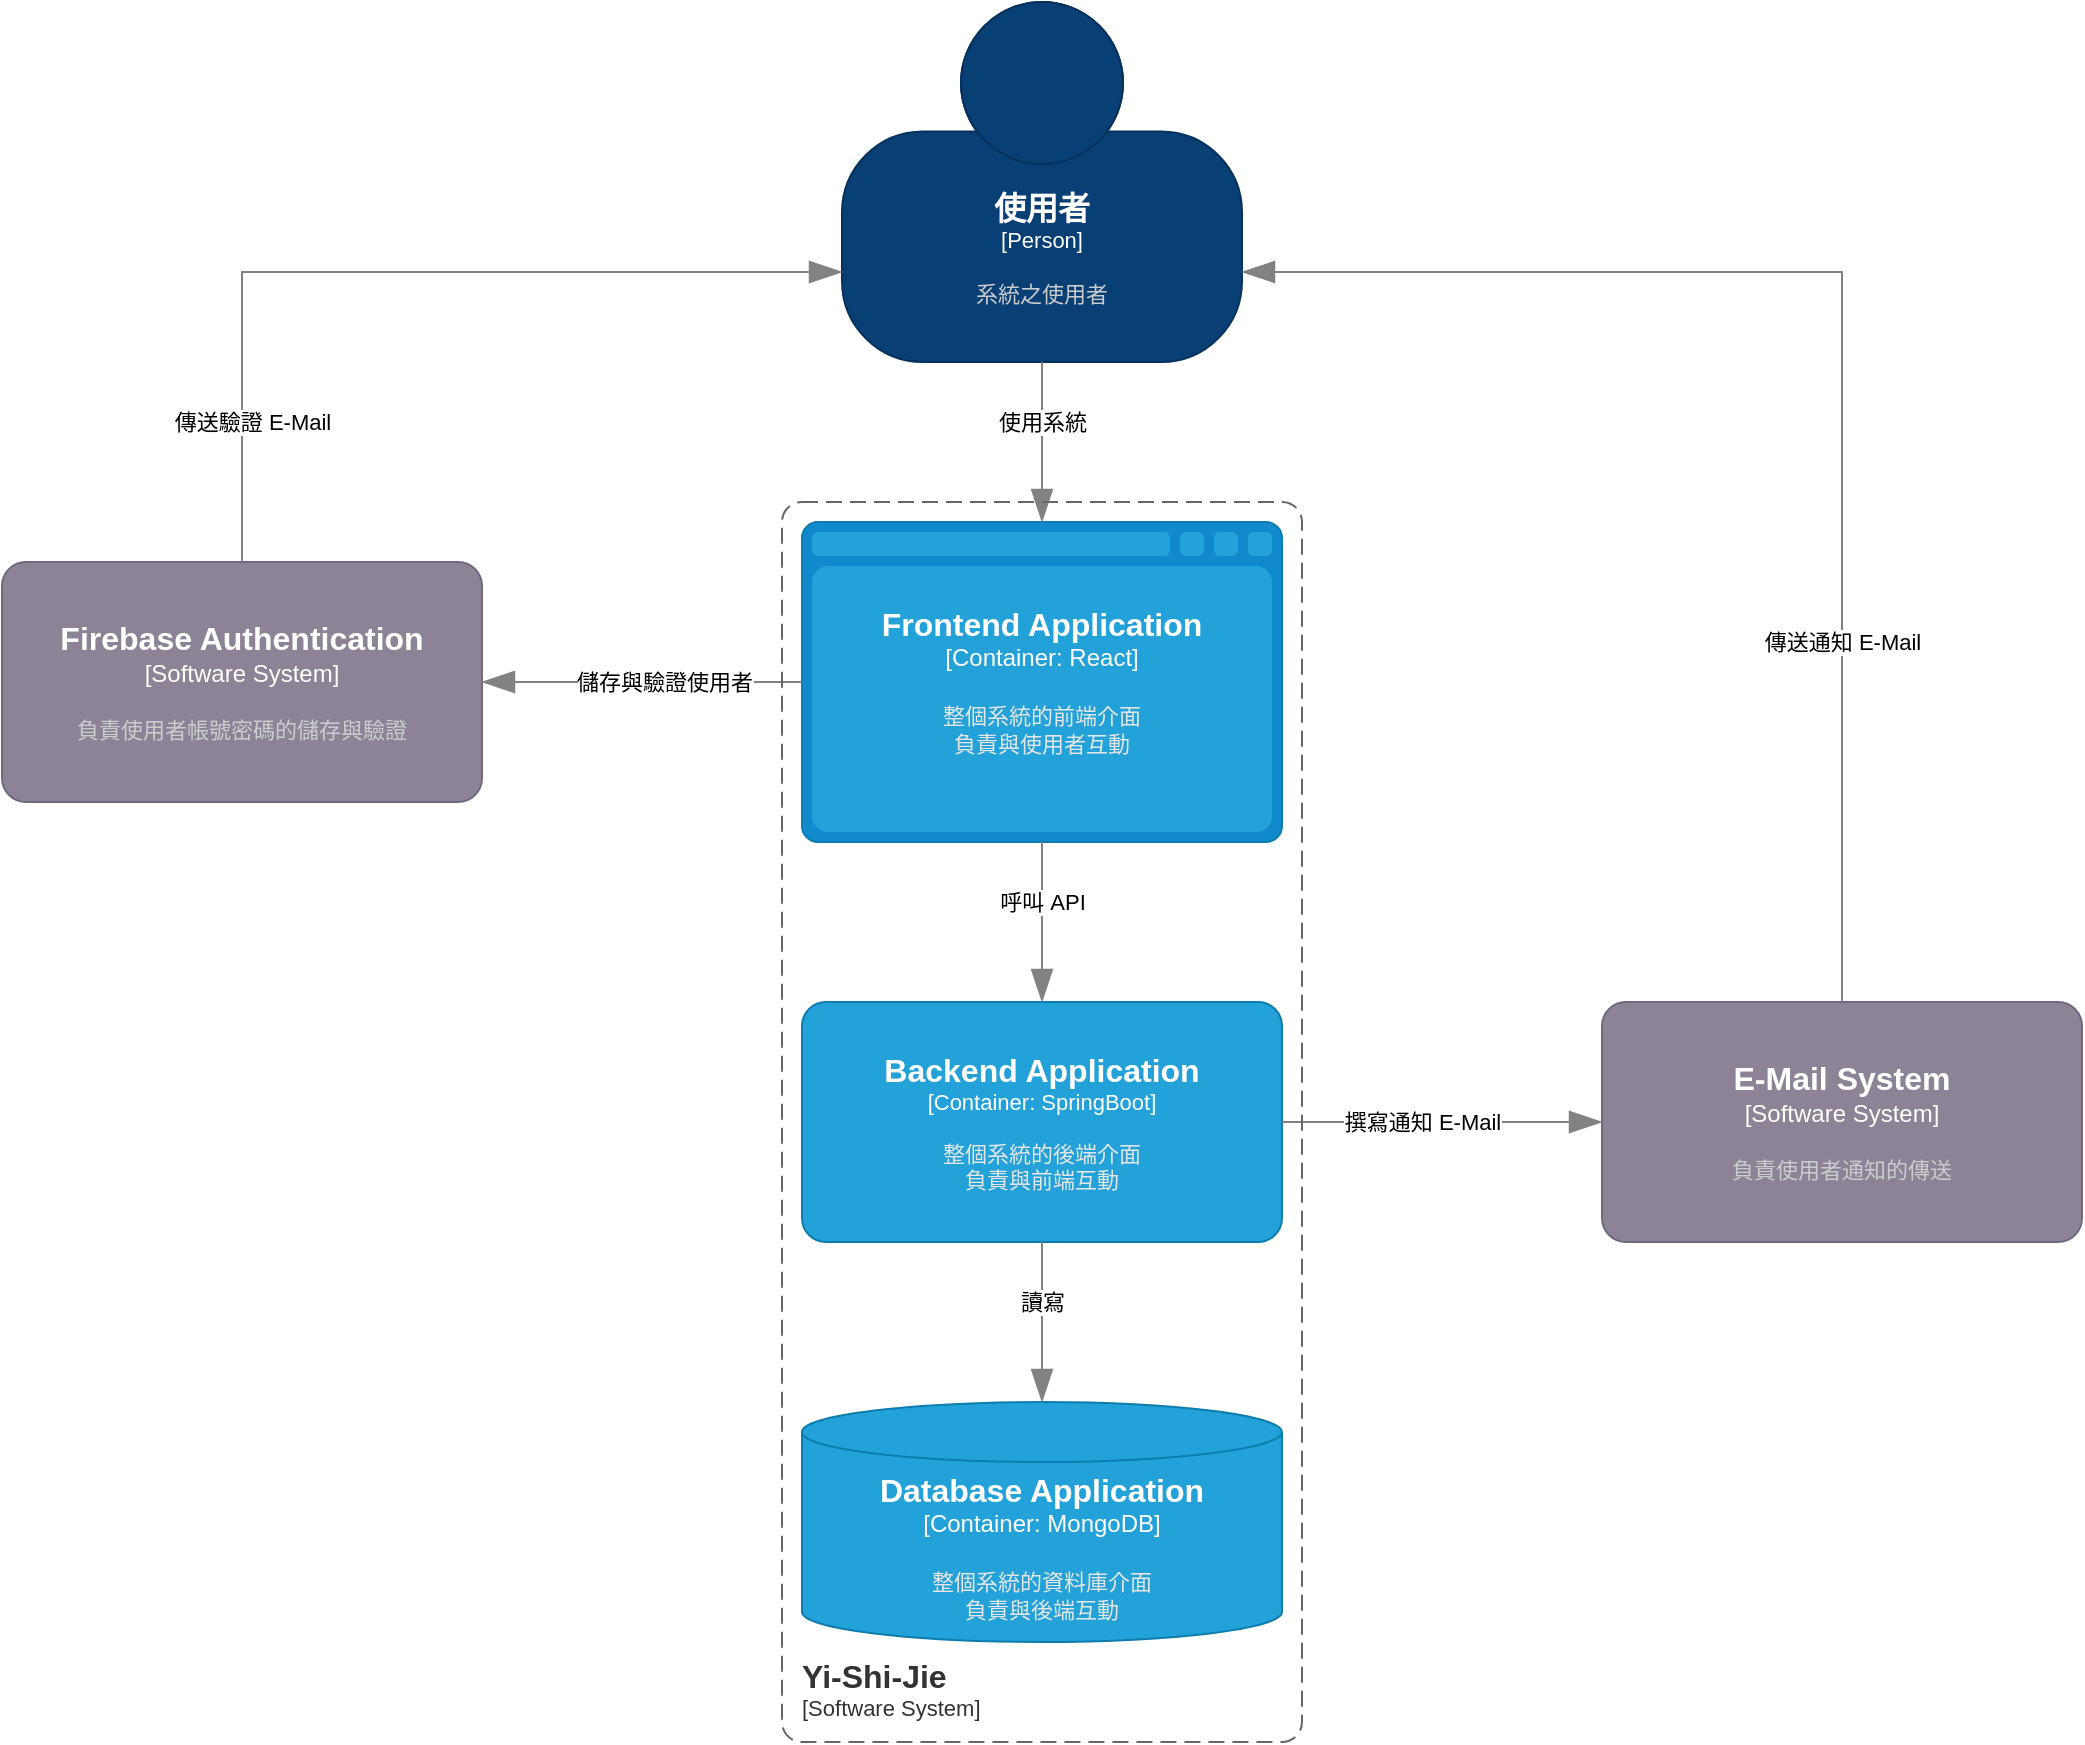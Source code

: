 <mxfile version="26.0.2">
  <diagram name="第 1 页" id="UElYH2GhjZ-hduoGdeAJ">
    <mxGraphModel dx="2206" dy="1952" grid="1" gridSize="10" guides="1" tooltips="1" connect="1" arrows="1" fold="1" page="1" pageScale="1" pageWidth="827" pageHeight="1169" math="0" shadow="0">
      <root>
        <mxCell id="0" />
        <mxCell id="1" parent="0" />
        <object placeholders="1" c4Name="Frontend Application&#xa;" c4Type="Container" c4Technology="React" c4Description="整個系統的前端介面&#xa;負責與使用者互動" label="&lt;font style=&quot;font-size: 16px&quot;&gt;&lt;b&gt;%c4Name%&lt;/b&gt;&lt;/font&gt;&lt;div&gt;[%c4Type%:&amp;nbsp;%c4Technology%]&lt;/div&gt;&lt;br&gt;&lt;div&gt;&lt;font style=&quot;font-size: 11px&quot;&gt;&lt;font color=&quot;#E6E6E6&quot;&gt;%c4Description%&lt;/font&gt;&lt;/div&gt;" id="xspv0pfg9LOaOHLcF0pi-1">
          <mxCell style="shape=mxgraph.c4.webBrowserContainer2;whiteSpace=wrap;html=1;boundedLbl=1;rounded=0;labelBackgroundColor=none;strokeColor=#118ACD;fillColor=#23A2D9;strokeColor=#118ACD;strokeColor2=#0E7DAD;fontSize=12;fontColor=#ffffff;align=center;metaEdit=1;points=[[0.5,0,0],[1,0.25,0],[1,0.5,0],[1,0.75,0],[0.5,1,0],[0,0.75,0],[0,0.5,0],[0,0.25,0]];resizable=0;" parent="1" vertex="1">
            <mxGeometry x="280" y="240" width="240" height="160" as="geometry" />
          </mxCell>
        </object>
        <object placeholders="1" c4Name="使用者" c4Type="Person" c4Description="系統之使用者" label="&lt;font style=&quot;font-size: 16px&quot;&gt;&lt;b&gt;%c4Name%&lt;/b&gt;&lt;/font&gt;&lt;div&gt;[%c4Type%]&lt;/div&gt;&lt;br&gt;&lt;div&gt;&lt;font style=&quot;font-size: 11px&quot;&gt;&lt;font color=&quot;#cccccc&quot;&gt;%c4Description%&lt;/font&gt;&lt;/div&gt;" id="xspv0pfg9LOaOHLcF0pi-2">
          <mxCell style="html=1;fontSize=11;dashed=0;whiteSpace=wrap;fillColor=#083F75;strokeColor=#06315C;fontColor=#ffffff;shape=mxgraph.c4.person2;align=center;metaEdit=1;points=[[0.5,0,0],[1,0.5,0],[1,0.75,0],[0.75,1,0],[0.5,1,0],[0.25,1,0],[0,0.75,0],[0,0.5,0]];resizable=0;" parent="1" vertex="1">
            <mxGeometry x="300" y="-20" width="200" height="180" as="geometry" />
          </mxCell>
        </object>
        <object placeholders="1" c4Name="Backend Application" c4Type="Container" c4Technology="SpringBoot" c4Description="整個系統的後端介面&#xa;負責與前端互動" label="&lt;font style=&quot;font-size: 16px&quot;&gt;&lt;b&gt;%c4Name%&lt;/b&gt;&lt;/font&gt;&lt;div&gt;[%c4Type%: %c4Technology%]&lt;/div&gt;&lt;br&gt;&lt;div&gt;&lt;font style=&quot;font-size: 11px&quot;&gt;&lt;font color=&quot;#E6E6E6&quot;&gt;%c4Description%&lt;/font&gt;&lt;/div&gt;" id="xspv0pfg9LOaOHLcF0pi-3">
          <mxCell style="rounded=1;whiteSpace=wrap;html=1;fontSize=11;labelBackgroundColor=none;fillColor=#23A2D9;fontColor=#ffffff;align=center;arcSize=10;strokeColor=#0E7DAD;metaEdit=1;resizable=0;points=[[0.25,0,0],[0.5,0,0],[0.75,0,0],[1,0.25,0],[1,0.5,0],[1,0.75,0],[0.75,1,0],[0.5,1,0],[0.25,1,0],[0,0.75,0],[0,0.5,0],[0,0.25,0]];" parent="1" vertex="1">
            <mxGeometry x="280" y="480" width="240" height="120" as="geometry" />
          </mxCell>
        </object>
        <object placeholders="1" c4Name="Database Application" c4Type="Container" c4Technology="MongoDB" c4Description="整個系統的資料庫介面&#xa;負責與後端互動" label="&lt;font style=&quot;font-size: 16px&quot;&gt;&lt;b&gt;%c4Name%&lt;/b&gt;&lt;/font&gt;&lt;div&gt;[%c4Type%:&amp;nbsp;%c4Technology%]&lt;/div&gt;&lt;br&gt;&lt;div&gt;&lt;font style=&quot;font-size: 11px&quot;&gt;&lt;font color=&quot;#E6E6E6&quot;&gt;%c4Description%&lt;/font&gt;&lt;/div&gt;" id="xspv0pfg9LOaOHLcF0pi-4">
          <mxCell style="shape=cylinder3;size=15;whiteSpace=wrap;html=1;boundedLbl=1;rounded=0;labelBackgroundColor=none;fillColor=#23A2D9;fontSize=12;fontColor=#ffffff;align=center;strokeColor=#0E7DAD;metaEdit=1;points=[[0.5,0,0],[1,0.25,0],[1,0.5,0],[1,0.75,0],[0.5,1,0],[0,0.75,0],[0,0.5,0],[0,0.25,0]];resizable=0;" parent="1" vertex="1">
            <mxGeometry x="280" y="680" width="240" height="120" as="geometry" />
          </mxCell>
        </object>
        <object placeholders="1" c4Name="Firebase Authentication" c4Type="Software System" c4Description="負責使用者帳號密碼的儲存與驗證" label="&lt;font style=&quot;font-size: 16px&quot;&gt;&lt;b&gt;%c4Name%&lt;/b&gt;&lt;/font&gt;&lt;div&gt;[%c4Type%]&lt;/div&gt;&lt;br&gt;&lt;div&gt;&lt;font style=&quot;font-size: 11px&quot;&gt;&lt;font color=&quot;#cccccc&quot;&gt;%c4Description%&lt;/font&gt;&lt;/div&gt;" id="xspv0pfg9LOaOHLcF0pi-5">
          <mxCell style="rounded=1;whiteSpace=wrap;html=1;labelBackgroundColor=none;fillColor=#8C8496;fontColor=#ffffff;align=center;arcSize=10;strokeColor=#736782;metaEdit=1;resizable=0;points=[[0.25,0,0],[0.5,0,0],[0.75,0,0],[1,0.25,0],[1,0.5,0],[1,0.75,0],[0.75,1,0],[0.5,1,0],[0.25,1,0],[0,0.75,0],[0,0.5,0],[0,0.25,0]];" parent="1" vertex="1">
            <mxGeometry x="-120" y="260" width="240" height="120" as="geometry" />
          </mxCell>
        </object>
        <object placeholders="1" c4Name="E-Mail System" c4Type="Software System" c4Description="負責使用者通知的傳送" label="&lt;font style=&quot;font-size: 16px&quot;&gt;&lt;b&gt;%c4Name%&lt;/b&gt;&lt;/font&gt;&lt;div&gt;[%c4Type%]&lt;/div&gt;&lt;br&gt;&lt;div&gt;&lt;font style=&quot;font-size: 11px&quot;&gt;&lt;font color=&quot;#cccccc&quot;&gt;%c4Description%&lt;/font&gt;&lt;/div&gt;" id="xspv0pfg9LOaOHLcF0pi-6">
          <mxCell style="rounded=1;whiteSpace=wrap;html=1;labelBackgroundColor=none;fillColor=#8C8496;fontColor=#ffffff;align=center;arcSize=10;strokeColor=#736782;metaEdit=1;resizable=0;points=[[0.25,0,0],[0.5,0,0],[0.75,0,0],[1,0.25,0],[1,0.5,0],[1,0.75,0],[0.75,1,0],[0.5,1,0],[0.25,1,0],[0,0.75,0],[0,0.5,0],[0,0.25,0]];" parent="1" vertex="1">
            <mxGeometry x="680" y="480" width="240" height="120" as="geometry" />
          </mxCell>
        </object>
        <object placeholders="1" c4Type="Relationship" id="xspv0pfg9LOaOHLcF0pi-7">
          <mxCell style="endArrow=blockThin;html=1;fontSize=10;fontColor=#404040;strokeWidth=1;endFill=1;strokeColor=#828282;elbow=vertical;metaEdit=1;endSize=14;startSize=14;jumpStyle=arc;jumpSize=16;rounded=0;edgeStyle=orthogonalEdgeStyle;exitX=0.5;exitY=1;exitDx=0;exitDy=0;exitPerimeter=0;entryX=0.5;entryY=0;entryDx=0;entryDy=0;entryPerimeter=0;" parent="1" source="xspv0pfg9LOaOHLcF0pi-2" target="xspv0pfg9LOaOHLcF0pi-1" edge="1">
            <mxGeometry width="240" relative="1" as="geometry">
              <mxPoint x="380" y="350" as="sourcePoint" />
              <mxPoint x="620" y="350" as="targetPoint" />
            </mxGeometry>
          </mxCell>
        </object>
        <mxCell id="xspv0pfg9LOaOHLcF0pi-8" value="使用系統" style="edgeLabel;html=1;align=center;verticalAlign=middle;resizable=0;points=[];" parent="xspv0pfg9LOaOHLcF0pi-7" vertex="1" connectable="0">
          <mxGeometry x="-0.104" relative="1" as="geometry">
            <mxPoint y="-6" as="offset" />
          </mxGeometry>
        </mxCell>
        <object placeholders="1" c4Type="Relationship" id="xspv0pfg9LOaOHLcF0pi-9">
          <mxCell style="endArrow=blockThin;html=1;fontSize=10;fontColor=#404040;strokeWidth=1;endFill=1;strokeColor=#828282;elbow=vertical;metaEdit=1;endSize=14;startSize=14;jumpStyle=arc;jumpSize=16;rounded=0;edgeStyle=orthogonalEdgeStyle;exitX=0.5;exitY=1;exitDx=0;exitDy=0;exitPerimeter=0;" parent="1" source="xspv0pfg9LOaOHLcF0pi-1" target="xspv0pfg9LOaOHLcF0pi-3" edge="1">
            <mxGeometry width="240" relative="1" as="geometry">
              <mxPoint x="380" y="450" as="sourcePoint" />
              <mxPoint x="570" y="580" as="targetPoint" />
            </mxGeometry>
          </mxCell>
        </object>
        <mxCell id="xspv0pfg9LOaOHLcF0pi-10" value="呼叫 API" style="edgeLabel;html=1;align=center;verticalAlign=middle;resizable=0;points=[];" parent="xspv0pfg9LOaOHLcF0pi-9" vertex="1" connectable="0">
          <mxGeometry x="-0.104" relative="1" as="geometry">
            <mxPoint y="-6" as="offset" />
          </mxGeometry>
        </mxCell>
        <object placeholders="1" c4Type="Relationship" id="xspv0pfg9LOaOHLcF0pi-11">
          <mxCell style="endArrow=blockThin;html=1;fontSize=10;fontColor=#404040;strokeWidth=1;endFill=1;strokeColor=#828282;elbow=vertical;metaEdit=1;endSize=14;startSize=14;jumpStyle=arc;jumpSize=16;rounded=0;edgeStyle=orthogonalEdgeStyle;exitX=0.5;exitY=1;exitDx=0;exitDy=0;exitPerimeter=0;" parent="1" source="xspv0pfg9LOaOHLcF0pi-3" target="xspv0pfg9LOaOHLcF0pi-4" edge="1">
            <mxGeometry width="240" relative="1" as="geometry">
              <mxPoint x="640" y="690" as="sourcePoint" />
              <mxPoint x="640" y="810" as="targetPoint" />
            </mxGeometry>
          </mxCell>
        </object>
        <mxCell id="xspv0pfg9LOaOHLcF0pi-12" value="讀寫" style="edgeLabel;html=1;align=center;verticalAlign=middle;resizable=0;points=[];" parent="xspv0pfg9LOaOHLcF0pi-11" vertex="1" connectable="0">
          <mxGeometry x="-0.104" relative="1" as="geometry">
            <mxPoint y="-6" as="offset" />
          </mxGeometry>
        </mxCell>
        <object placeholders="1" c4Type="Relationship" id="xspv0pfg9LOaOHLcF0pi-13">
          <mxCell style="endArrow=blockThin;html=1;fontSize=10;fontColor=#404040;strokeWidth=1;endFill=1;strokeColor=#828282;elbow=vertical;metaEdit=1;endSize=14;startSize=14;jumpStyle=arc;jumpSize=16;rounded=0;edgeStyle=orthogonalEdgeStyle;exitX=0;exitY=0.5;exitDx=0;exitDy=0;exitPerimeter=0;entryX=1;entryY=0.5;entryDx=0;entryDy=0;entryPerimeter=0;" parent="1" source="xspv0pfg9LOaOHLcF0pi-1" target="xspv0pfg9LOaOHLcF0pi-5" edge="1">
            <mxGeometry width="240" relative="1" as="geometry">
              <mxPoint x="410" y="170" as="sourcePoint" />
              <mxPoint x="410" y="290" as="targetPoint" />
            </mxGeometry>
          </mxCell>
        </object>
        <mxCell id="xspv0pfg9LOaOHLcF0pi-14" value="儲存與驗證使用者" style="edgeLabel;html=1;align=center;verticalAlign=middle;resizable=0;points=[];" parent="xspv0pfg9LOaOHLcF0pi-13" vertex="1" connectable="0">
          <mxGeometry x="-0.104" relative="1" as="geometry">
            <mxPoint x="2" as="offset" />
          </mxGeometry>
        </mxCell>
        <object placeholders="1" c4Type="Relationship" id="xspv0pfg9LOaOHLcF0pi-15">
          <mxCell style="endArrow=blockThin;html=1;fontSize=10;fontColor=#404040;strokeWidth=1;endFill=1;strokeColor=#828282;elbow=vertical;metaEdit=1;endSize=14;startSize=14;jumpStyle=arc;jumpSize=16;rounded=0;edgeStyle=orthogonalEdgeStyle;exitX=0.5;exitY=0;exitDx=0;exitDy=0;exitPerimeter=0;entryX=0;entryY=0.75;entryDx=0;entryDy=0;entryPerimeter=0;" parent="1" source="xspv0pfg9LOaOHLcF0pi-5" target="xspv0pfg9LOaOHLcF0pi-2" edge="1">
            <mxGeometry width="240" relative="1" as="geometry">
              <mxPoint x="290" y="370" as="sourcePoint" />
              <mxPoint x="90" y="370" as="targetPoint" />
            </mxGeometry>
          </mxCell>
        </object>
        <mxCell id="xspv0pfg9LOaOHLcF0pi-16" value="傳送驗證 E-Mail" style="edgeLabel;html=1;align=center;verticalAlign=middle;resizable=0;points=[];" parent="xspv0pfg9LOaOHLcF0pi-15" vertex="1" connectable="0">
          <mxGeometry x="-0.104" relative="1" as="geometry">
            <mxPoint x="-50" y="75" as="offset" />
          </mxGeometry>
        </mxCell>
        <object placeholders="1" c4Type="Relationship" id="xspv0pfg9LOaOHLcF0pi-17">
          <mxCell style="endArrow=blockThin;html=1;fontSize=10;fontColor=#404040;strokeWidth=1;endFill=1;strokeColor=#828282;elbow=vertical;metaEdit=1;endSize=14;startSize=14;jumpStyle=arc;jumpSize=16;rounded=0;edgeStyle=orthogonalEdgeStyle;exitX=0.5;exitY=0;exitDx=0;exitDy=0;exitPerimeter=0;entryX=1;entryY=0.75;entryDx=0;entryDy=0;entryPerimeter=0;" parent="1" source="xspv0pfg9LOaOHLcF0pi-6" target="xspv0pfg9LOaOHLcF0pi-2" edge="1">
            <mxGeometry width="240" relative="1" as="geometry">
              <mxPoint x="-30" y="310" as="sourcePoint" />
              <mxPoint x="310" y="125" as="targetPoint" />
            </mxGeometry>
          </mxCell>
        </object>
        <mxCell id="xspv0pfg9LOaOHLcF0pi-18" value="傳送通知 E-Mail" style="edgeLabel;html=1;align=center;verticalAlign=middle;resizable=0;points=[];" parent="xspv0pfg9LOaOHLcF0pi-17" vertex="1" connectable="0">
          <mxGeometry x="-0.104" relative="1" as="geometry">
            <mxPoint y="118" as="offset" />
          </mxGeometry>
        </mxCell>
        <object placeholders="1" c4Type="Relationship" id="xspv0pfg9LOaOHLcF0pi-19">
          <mxCell style="endArrow=blockThin;html=1;fontSize=10;fontColor=#404040;strokeWidth=1;endFill=1;strokeColor=#828282;elbow=vertical;metaEdit=1;endSize=14;startSize=14;jumpStyle=arc;jumpSize=16;rounded=0;edgeStyle=orthogonalEdgeStyle;exitX=1;exitY=0.5;exitDx=0;exitDy=0;exitPerimeter=0;entryX=0;entryY=0.5;entryDx=0;entryDy=0;entryPerimeter=0;" parent="1" source="xspv0pfg9LOaOHLcF0pi-3" target="xspv0pfg9LOaOHLcF0pi-6" edge="1">
            <mxGeometry width="240" relative="1" as="geometry">
              <mxPoint x="290" y="370" as="sourcePoint" />
              <mxPoint x="90" y="370" as="targetPoint" />
            </mxGeometry>
          </mxCell>
        </object>
        <mxCell id="xspv0pfg9LOaOHLcF0pi-20" value="撰寫通知 E-Mail" style="edgeLabel;html=1;align=center;verticalAlign=middle;resizable=0;points=[];" parent="xspv0pfg9LOaOHLcF0pi-19" vertex="1" connectable="0">
          <mxGeometry x="-0.104" relative="1" as="geometry">
            <mxPoint x="-2" as="offset" />
          </mxGeometry>
        </mxCell>
        <object placeholders="1" c4Name="Yi-Shi-Jie" c4Type="SystemScopeBoundary" c4Application="Software System" label="&lt;font style=&quot;font-size: 16px&quot;&gt;&lt;b&gt;&lt;div style=&quot;text-align: left&quot;&gt;%c4Name%&lt;/div&gt;&lt;/b&gt;&lt;/font&gt;&lt;div style=&quot;text-align: left&quot;&gt;[%c4Application%]&lt;/div&gt;" id="xspv0pfg9LOaOHLcF0pi-23">
          <mxCell style="rounded=1;fontSize=11;whiteSpace=wrap;html=1;dashed=1;arcSize=20;fillColor=none;strokeColor=#666666;fontColor=#333333;labelBackgroundColor=none;align=left;verticalAlign=bottom;labelBorderColor=none;spacingTop=0;spacing=10;dashPattern=8 4;metaEdit=1;rotatable=0;perimeter=rectanglePerimeter;noLabel=0;labelPadding=0;allowArrows=0;connectable=0;expand=0;recursiveResize=0;editable=1;pointerEvents=0;absoluteArcSize=1;points=[[0.25,0,0],[0.5,0,0],[0.75,0,0],[1,0.25,0],[1,0.5,0],[1,0.75,0],[0.75,1,0],[0.5,1,0],[0.25,1,0],[0,0.75,0],[0,0.5,0],[0,0.25,0]];" parent="1" vertex="1">
            <mxGeometry x="270" y="230" width="260" height="620" as="geometry" />
          </mxCell>
        </object>
      </root>
    </mxGraphModel>
  </diagram>
</mxfile>
